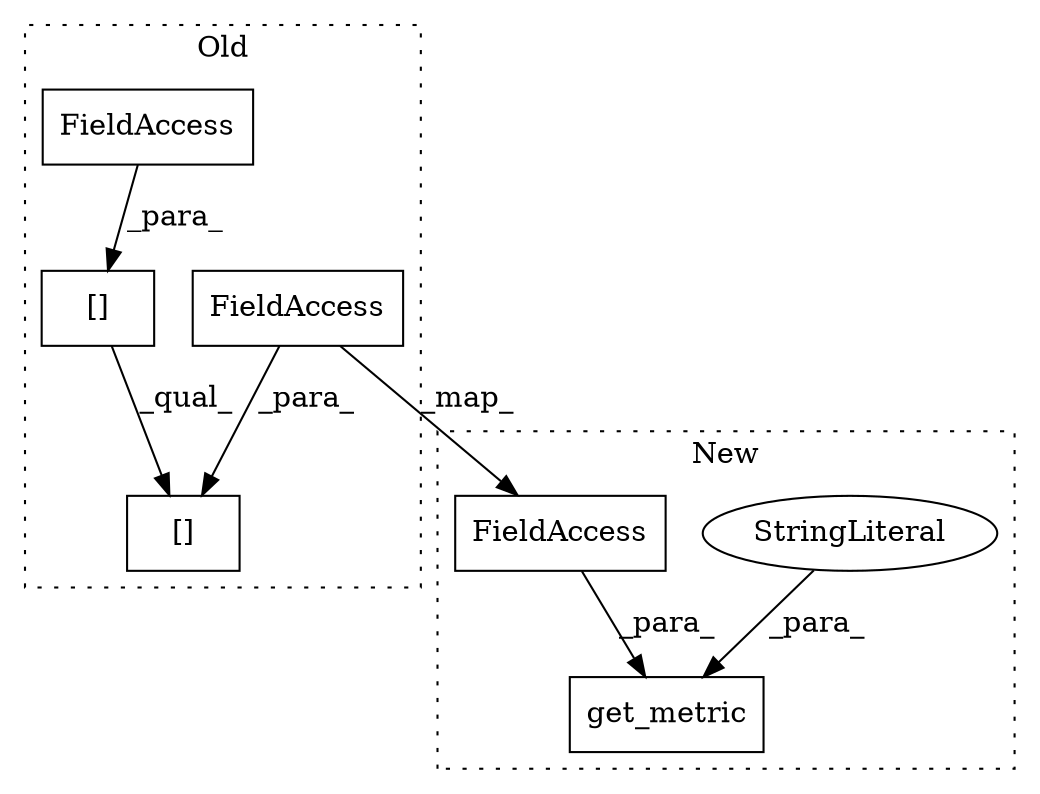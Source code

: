 digraph G {
subgraph cluster0 {
1 [label="[]" a="2" s="1384,1409" l="6,1" shape="box"];
3 [label="FieldAccess" a="22" s="1390" l="19" shape="box"];
4 [label="[]" a="2" s="1384,1423" l="27,1" shape="box"];
6 [label="FieldAccess" a="22" s="1411" l="12" shape="box"];
label = "Old";
style="dotted";
}
subgraph cluster1 {
2 [label="get_metric" a="32" s="1421,1467" l="11,1" shape="box"];
5 [label="StringLiteral" a="45" s="1432" l="16" shape="ellipse"];
7 [label="FieldAccess" a="22" s="1455" l="12" shape="box"];
label = "New";
style="dotted";
}
1 -> 4 [label="_qual_"];
3 -> 1 [label="_para_"];
5 -> 2 [label="_para_"];
6 -> 7 [label="_map_"];
6 -> 4 [label="_para_"];
7 -> 2 [label="_para_"];
}